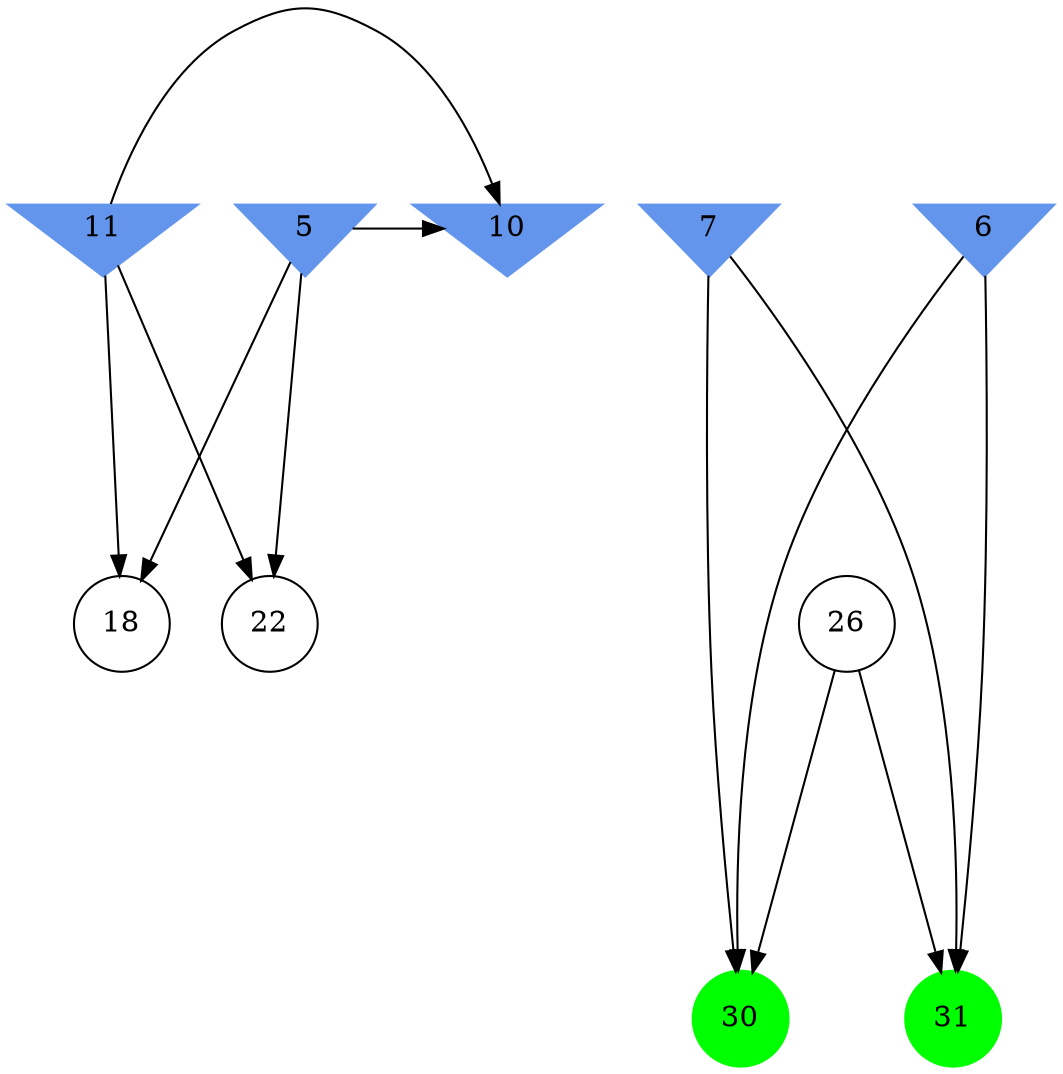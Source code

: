 digraph brain {
	ranksep=2.0;
	5 [shape=invtriangle,style=filled,color=cornflowerblue];
	6 [shape=invtriangle,style=filled,color=cornflowerblue];
	7 [shape=invtriangle,style=filled,color=cornflowerblue];
	10 [shape=invtriangle,style=filled,color=cornflowerblue];
	11 [shape=invtriangle,style=filled,color=cornflowerblue];
	18 [shape=circle,color=black];
	22 [shape=circle,color=black];
	26 [shape=circle,color=black];
	30 [shape=circle,style=filled,color=green];
	31 [shape=circle,style=filled,color=green];
	11	->	10;
	11	->	18;
	11	->	22;
	5	->	10;
	5	->	18;
	5	->	22;
	6	->	31;
	6	->	30;
	7	->	31;
	7	->	30;
	26	->	31;
	26	->	30;
	{ rank=same; 5; 6; 7; 10; 11; }
	{ rank=same; 18; 22; 26; }
	{ rank=same; 30; 31; }
}
